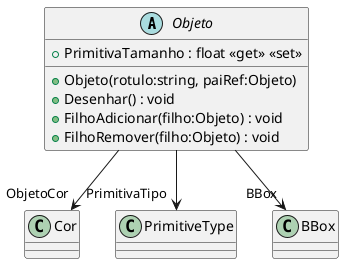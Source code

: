 @startuml Objeto
abstract class Objeto {
    + PrimitivaTamanho : float <<get>> <<set>>
    + Objeto(rotulo:string, paiRef:Objeto)
    + Desenhar() : void
    + FilhoAdicionar(filho:Objeto) : void
    + FilhoRemover(filho:Objeto) : void
}
Objeto --> "ObjetoCor" Cor
Objeto --> "PrimitivaTipo" PrimitiveType
Objeto --> "BBox" BBox
@enduml
